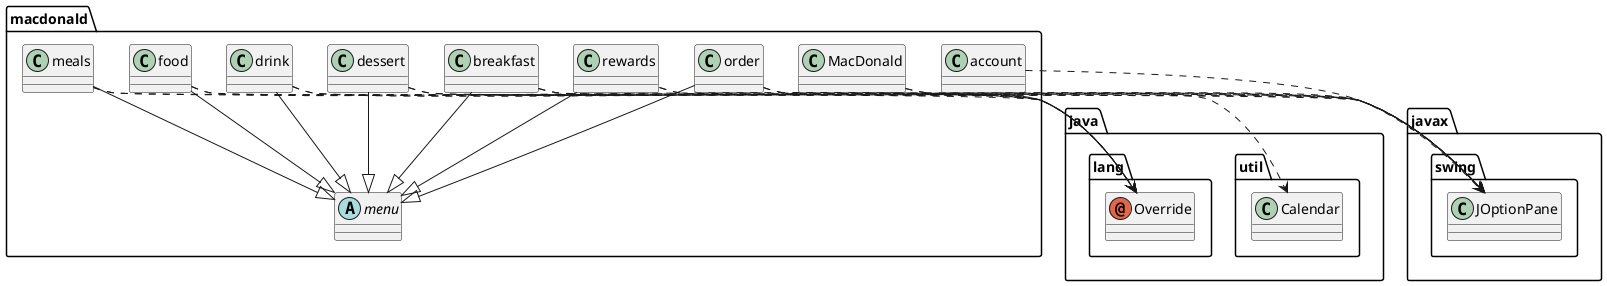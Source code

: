 @startuml
abstract class macdonald.menu
annotation java.lang.Override
class java.util.Calendar
class javax.swing.JOptionPane
class macdonald.MacDonald
class macdonald.account
class macdonald.breakfast
class macdonald.dessert
class macdonald.drink
class macdonald.food
class macdonald.meals
class macdonald.order
class macdonald.rewards
macdonald.MacDonald ..> java.util.Calendar
macdonald.MacDonald ..> javax.swing.JOptionPane
macdonald.account ..> javax.swing.JOptionPane
macdonald.breakfast --|> macdonald.menu
macdonald.breakfast ..> java.lang.Override
macdonald.breakfast ..> javax.swing.JOptionPane
macdonald.dessert --|> macdonald.menu
macdonald.dessert ..> java.lang.Override
macdonald.dessert ..> javax.swing.JOptionPane
macdonald.drink --|> macdonald.menu
macdonald.drink ..> java.lang.Override
macdonald.drink ..> javax.swing.JOptionPane
macdonald.food --|> macdonald.menu
macdonald.food ..> java.lang.Override
macdonald.food ..> javax.swing.JOptionPane
macdonald.meals --|> macdonald.menu
macdonald.meals ..> java.lang.Override
macdonald.meals ..> javax.swing.JOptionPane
macdonald.order --|> macdonald.menu
macdonald.order ..> java.lang.Override
macdonald.order ..> javax.swing.JOptionPane
macdonald.rewards --|> macdonald.menu
macdonald.rewards ..> java.lang.Override
macdonald.rewards ..> javax.swing.JOptionPane
@enduml